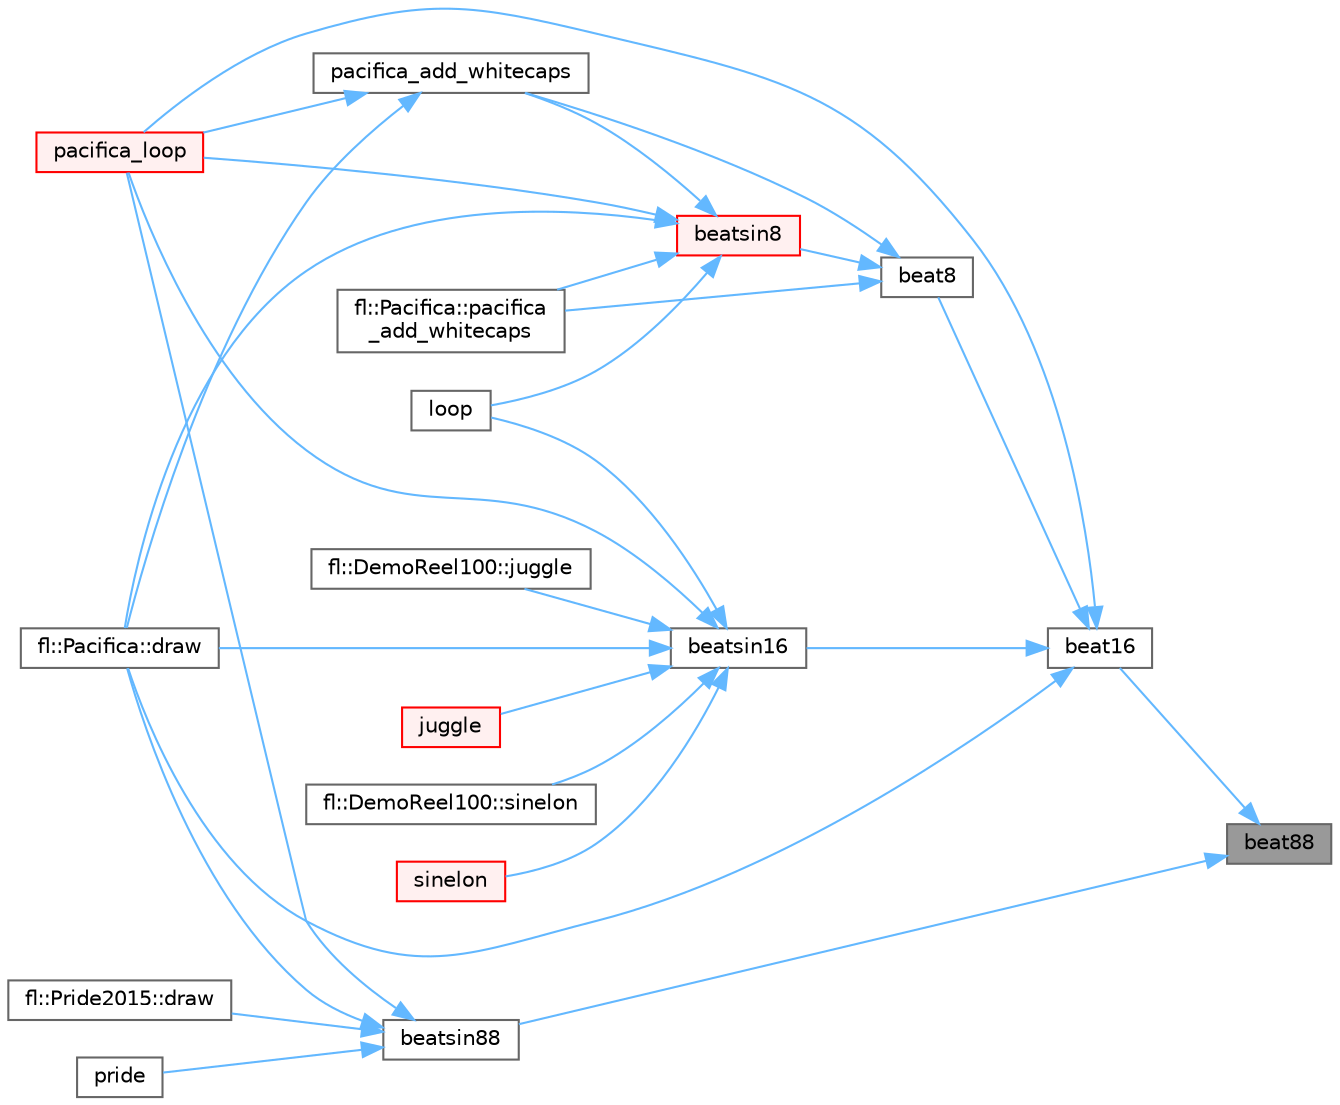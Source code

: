 digraph "beat88"
{
 // INTERACTIVE_SVG=YES
 // LATEX_PDF_SIZE
  bgcolor="transparent";
  edge [fontname=Helvetica,fontsize=10,labelfontname=Helvetica,labelfontsize=10];
  node [fontname=Helvetica,fontsize=10,shape=box,height=0.2,width=0.4];
  rankdir="RL";
  Node1 [id="Node000001",label="beat88",height=0.2,width=0.4,color="gray40", fillcolor="grey60", style="filled", fontcolor="black",tooltip="Generates a 16-bit \"sawtooth\" wave at a given BPM, with BPM specified in Q8.8 fixed-point format."];
  Node1 -> Node2 [id="edge1_Node000001_Node000002",dir="back",color="steelblue1",style="solid",tooltip=" "];
  Node2 [id="Node000002",label="beat16",height=0.2,width=0.4,color="grey40", fillcolor="white", style="filled",URL="$d6/d6c/group___beat_generators_gade6acbf6fd3c9d346148bccfcafb2fe2.html#gade6acbf6fd3c9d346148bccfcafb2fe2",tooltip="Generates a 16-bit \"sawtooth\" wave at a given BPM."];
  Node2 -> Node3 [id="edge2_Node000002_Node000003",dir="back",color="steelblue1",style="solid",tooltip=" "];
  Node3 [id="Node000003",label="beat8",height=0.2,width=0.4,color="grey40", fillcolor="white", style="filled",URL="$d6/d6c/group___beat_generators_ga12014943214a72eec31433d9682d4ebe.html#ga12014943214a72eec31433d9682d4ebe",tooltip="Generates an 8-bit \"sawtooth\" wave at a given BPM."];
  Node3 -> Node4 [id="edge3_Node000003_Node000004",dir="back",color="steelblue1",style="solid",tooltip=" "];
  Node4 [id="Node000004",label="beatsin8",height=0.2,width=0.4,color="red", fillcolor="#FFF0F0", style="filled",URL="$d6/d6c/group___beat_generators_gaecd7cbfc2640407cabf75afcc7d9ddf4.html#gaecd7cbfc2640407cabf75afcc7d9ddf4",tooltip="Generates an 8-bit sine wave at a given BPM that oscillates within a given range."];
  Node4 -> Node9 [id="edge4_Node000004_Node000009",dir="back",color="steelblue1",style="solid",tooltip=" "];
  Node9 [id="Node000009",label="fl::Pacifica::draw",height=0.2,width=0.4,color="grey40", fillcolor="white", style="filled",URL="$d2/db2/classfl_1_1_pacifica_a264d0c1db5db60028b6fab87af13d700.html#a264d0c1db5db60028b6fab87af13d700",tooltip=" "];
  Node4 -> Node10 [id="edge5_Node000004_Node000010",dir="back",color="steelblue1",style="solid",tooltip=" "];
  Node10 [id="Node000010",label="loop",height=0.2,width=0.4,color="grey40", fillcolor="white", style="filled",URL="$dd/d61/_fx_water_8ino_afe461d27b9c48d5921c00d521181f12f.html#afe461d27b9c48d5921c00d521181f12f",tooltip=" "];
  Node4 -> Node11 [id="edge6_Node000004_Node000011",dir="back",color="steelblue1",style="solid",tooltip=" "];
  Node11 [id="Node000011",label="fl::Pacifica::pacifica\l_add_whitecaps",height=0.2,width=0.4,color="grey40", fillcolor="white", style="filled",URL="$d2/db2/classfl_1_1_pacifica_abbe1bbf6675103bb2857b13cad156aa4.html#abbe1bbf6675103bb2857b13cad156aa4",tooltip=" "];
  Node4 -> Node12 [id="edge7_Node000004_Node000012",dir="back",color="steelblue1",style="solid",tooltip=" "];
  Node12 [id="Node000012",label="pacifica_add_whitecaps",height=0.2,width=0.4,color="grey40", fillcolor="white", style="filled",URL="$dc/d25/_pacifica_8ino_a638fb6ae6610fed66077161e7e044f26.html#a638fb6ae6610fed66077161e7e044f26",tooltip=" "];
  Node12 -> Node9 [id="edge8_Node000012_Node000009",dir="back",color="steelblue1",style="solid",tooltip=" "];
  Node12 -> Node13 [id="edge9_Node000012_Node000013",dir="back",color="steelblue1",style="solid",tooltip=" "];
  Node13 [id="Node000013",label="pacifica_loop",height=0.2,width=0.4,color="red", fillcolor="#FFF0F0", style="filled",URL="$dc/d25/_pacifica_8ino_a158d427a947ef0a715c7ffd916346acc.html#a158d427a947ef0a715c7ffd916346acc",tooltip=" "];
  Node4 -> Node13 [id="edge10_Node000004_Node000013",dir="back",color="steelblue1",style="solid",tooltip=" "];
  Node3 -> Node11 [id="edge11_Node000003_Node000011",dir="back",color="steelblue1",style="solid",tooltip=" "];
  Node3 -> Node12 [id="edge12_Node000003_Node000012",dir="back",color="steelblue1",style="solid",tooltip=" "];
  Node2 -> Node15 [id="edge13_Node000002_Node000015",dir="back",color="steelblue1",style="solid",tooltip=" "];
  Node15 [id="Node000015",label="beatsin16",height=0.2,width=0.4,color="grey40", fillcolor="white", style="filled",URL="$d6/d6c/group___beat_generators_gaa46e5de1c4c27833359e7a97a18c839b.html#gaa46e5de1c4c27833359e7a97a18c839b",tooltip="Generates a 16-bit sine wave at a given BPM that oscillates within a given range."];
  Node15 -> Node9 [id="edge14_Node000015_Node000009",dir="back",color="steelblue1",style="solid",tooltip=" "];
  Node15 -> Node16 [id="edge15_Node000015_Node000016",dir="back",color="steelblue1",style="solid",tooltip=" "];
  Node16 [id="Node000016",label="fl::DemoReel100::juggle",height=0.2,width=0.4,color="grey40", fillcolor="white", style="filled",URL="$d1/d60/classfl_1_1_demo_reel100_ad98699eb2a5f15302d2b95e07f2f69d2.html#ad98699eb2a5f15302d2b95e07f2f69d2",tooltip=" "];
  Node15 -> Node17 [id="edge16_Node000015_Node000017",dir="back",color="steelblue1",style="solid",tooltip=" "];
  Node17 [id="Node000017",label="juggle",height=0.2,width=0.4,color="red", fillcolor="#FFF0F0", style="filled",URL="$d5/d25/_demo_reel100_8ino_a4cf4b428065fac16dc28a16e2f9004e1.html#a4cf4b428065fac16dc28a16e2f9004e1",tooltip=" "];
  Node15 -> Node10 [id="edge17_Node000015_Node000010",dir="back",color="steelblue1",style="solid",tooltip=" "];
  Node15 -> Node13 [id="edge18_Node000015_Node000013",dir="back",color="steelblue1",style="solid",tooltip=" "];
  Node15 -> Node18 [id="edge19_Node000015_Node000018",dir="back",color="steelblue1",style="solid",tooltip=" "];
  Node18 [id="Node000018",label="fl::DemoReel100::sinelon",height=0.2,width=0.4,color="grey40", fillcolor="white", style="filled",URL="$d1/d60/classfl_1_1_demo_reel100_a3ff4d3fc05b6e3a158d49d65cd954e1d.html#a3ff4d3fc05b6e3a158d49d65cd954e1d",tooltip=" "];
  Node15 -> Node19 [id="edge20_Node000015_Node000019",dir="back",color="steelblue1",style="solid",tooltip=" "];
  Node19 [id="Node000019",label="sinelon",height=0.2,width=0.4,color="red", fillcolor="#FFF0F0", style="filled",URL="$d5/d25/_demo_reel100_8ino_ae67f05643df1798b39ca5b88496dcebf.html#ae67f05643df1798b39ca5b88496dcebf",tooltip=" "];
  Node2 -> Node9 [id="edge21_Node000002_Node000009",dir="back",color="steelblue1",style="solid",tooltip=" "];
  Node2 -> Node13 [id="edge22_Node000002_Node000013",dir="back",color="steelblue1",style="solid",tooltip=" "];
  Node1 -> Node20 [id="edge23_Node000001_Node000020",dir="back",color="steelblue1",style="solid",tooltip=" "];
  Node20 [id="Node000020",label="beatsin88",height=0.2,width=0.4,color="grey40", fillcolor="white", style="filled",URL="$d6/d6c/group___beat_generators_gaf917825ff26c8e1174c5b674a2f3c631.html#gaf917825ff26c8e1174c5b674a2f3c631",tooltip="Generates a 16-bit sine wave at a given BPM that oscillates within a given range."];
  Node20 -> Node9 [id="edge24_Node000020_Node000009",dir="back",color="steelblue1",style="solid",tooltip=" "];
  Node20 -> Node21 [id="edge25_Node000020_Node000021",dir="back",color="steelblue1",style="solid",tooltip=" "];
  Node21 [id="Node000021",label="fl::Pride2015::draw",height=0.2,width=0.4,color="grey40", fillcolor="white", style="filled",URL="$df/d11/classfl_1_1_pride2015_a331b131b082d622bbd9208bf05308d0d.html#a331b131b082d622bbd9208bf05308d0d",tooltip=" "];
  Node20 -> Node13 [id="edge26_Node000020_Node000013",dir="back",color="steelblue1",style="solid",tooltip=" "];
  Node20 -> Node22 [id="edge27_Node000020_Node000022",dir="back",color="steelblue1",style="solid",tooltip=" "];
  Node22 [id="Node000022",label="pride",height=0.2,width=0.4,color="grey40", fillcolor="white", style="filled",URL="$d0/dce/_pride2015_8ino_a6e24bc1de16730062b4d4be6ad4f8e3b.html#a6e24bc1de16730062b4d4be6ad4f8e3b",tooltip=" "];
}
